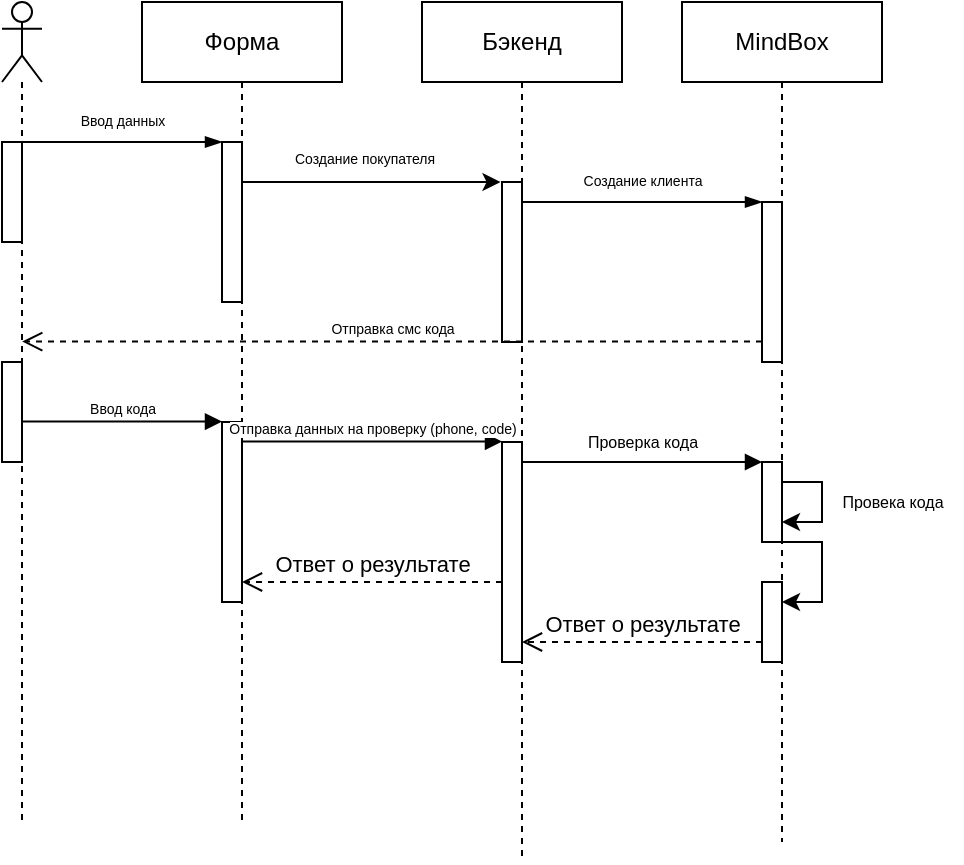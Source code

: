 <mxfile version="24.7.12">
  <diagram name="Page-1" id="2YBvvXClWsGukQMizWep">
    <mxGraphModel dx="819" dy="469" grid="1" gridSize="10" guides="1" tooltips="1" connect="1" arrows="1" fold="1" page="1" pageScale="1" pageWidth="850" pageHeight="1100" math="0" shadow="0">
      <root>
        <mxCell id="0" />
        <mxCell id="1" parent="0" />
        <mxCell id="pQupgmZdM31eBK4w5JXn-1" value="" style="shape=umlLifeline;perimeter=lifelinePerimeter;whiteSpace=wrap;html=1;container=1;dropTarget=0;collapsible=0;recursiveResize=0;outlineConnect=0;portConstraint=eastwest;newEdgeStyle={&quot;curved&quot;:0,&quot;rounded&quot;:0};participant=umlActor;" vertex="1" parent="1">
          <mxGeometry x="70" y="10" width="20" height="410" as="geometry" />
        </mxCell>
        <mxCell id="pQupgmZdM31eBK4w5JXn-23" value="" style="html=1;points=[[0,0,0,0,5],[0,1,0,0,-5],[1,0,0,0,5],[1,1,0,0,-5]];perimeter=orthogonalPerimeter;outlineConnect=0;targetShapes=umlLifeline;portConstraint=eastwest;newEdgeStyle={&quot;curved&quot;:0,&quot;rounded&quot;:0};" vertex="1" parent="pQupgmZdM31eBK4w5JXn-1">
          <mxGeometry y="180" width="10" height="50" as="geometry" />
        </mxCell>
        <mxCell id="pQupgmZdM31eBK4w5JXn-2" value="Бэкенд" style="shape=umlLifeline;perimeter=lifelinePerimeter;whiteSpace=wrap;html=1;container=1;dropTarget=0;collapsible=0;recursiveResize=0;outlineConnect=0;portConstraint=eastwest;newEdgeStyle={&quot;curved&quot;:0,&quot;rounded&quot;:0};" vertex="1" parent="1">
          <mxGeometry x="280" y="10" width="100" height="430" as="geometry" />
        </mxCell>
        <mxCell id="pQupgmZdM31eBK4w5JXn-12" value="" style="html=1;points=[[0,0,0,0,5],[0,1,0,0,-5],[1,0,0,0,5],[1,1,0,0,-5]];perimeter=orthogonalPerimeter;outlineConnect=0;targetShapes=umlLifeline;portConstraint=eastwest;newEdgeStyle={&quot;curved&quot;:0,&quot;rounded&quot;:0};" vertex="1" parent="pQupgmZdM31eBK4w5JXn-2">
          <mxGeometry x="40" y="90" width="10" height="80" as="geometry" />
        </mxCell>
        <mxCell id="pQupgmZdM31eBK4w5JXn-25" value="" style="html=1;points=[[0,0,0,0,5],[0,1,0,0,-5],[1,0,0,0,5],[1,1,0,0,-5]];perimeter=orthogonalPerimeter;outlineConnect=0;targetShapes=umlLifeline;portConstraint=eastwest;newEdgeStyle={&quot;curved&quot;:0,&quot;rounded&quot;:0};" vertex="1" parent="pQupgmZdM31eBK4w5JXn-2">
          <mxGeometry x="40" y="220" width="10" height="110" as="geometry" />
        </mxCell>
        <mxCell id="pQupgmZdM31eBK4w5JXn-3" value="Форма" style="shape=umlLifeline;perimeter=lifelinePerimeter;whiteSpace=wrap;html=1;container=1;dropTarget=0;collapsible=0;recursiveResize=0;outlineConnect=0;portConstraint=eastwest;newEdgeStyle={&quot;curved&quot;:0,&quot;rounded&quot;:0};" vertex="1" parent="1">
          <mxGeometry x="140" y="10" width="100" height="410" as="geometry" />
        </mxCell>
        <mxCell id="pQupgmZdM31eBK4w5JXn-9" value="" style="html=1;points=[[0,0,0,0,5],[0,1,0,0,-5],[1,0,0,0,5],[1,1,0,0,-5]];perimeter=orthogonalPerimeter;outlineConnect=0;targetShapes=umlLifeline;portConstraint=eastwest;newEdgeStyle={&quot;curved&quot;:0,&quot;rounded&quot;:0};" vertex="1" parent="pQupgmZdM31eBK4w5JXn-3">
          <mxGeometry x="40" y="70" width="10" height="80" as="geometry" />
        </mxCell>
        <mxCell id="pQupgmZdM31eBK4w5JXn-22" value="" style="html=1;points=[[0,0,0,0,5],[0,1,0,0,-5],[1,0,0,0,5],[1,1,0,0,-5]];perimeter=orthogonalPerimeter;outlineConnect=0;targetShapes=umlLifeline;portConstraint=eastwest;newEdgeStyle={&quot;curved&quot;:0,&quot;rounded&quot;:0};" vertex="1" parent="pQupgmZdM31eBK4w5JXn-3">
          <mxGeometry x="40" y="210" width="10" height="90" as="geometry" />
        </mxCell>
        <mxCell id="pQupgmZdM31eBK4w5JXn-4" value="MindBox" style="shape=umlLifeline;perimeter=lifelinePerimeter;whiteSpace=wrap;html=1;container=1;dropTarget=0;collapsible=0;recursiveResize=0;outlineConnect=0;portConstraint=eastwest;newEdgeStyle={&quot;curved&quot;:0,&quot;rounded&quot;:0};" vertex="1" parent="1">
          <mxGeometry x="410" y="10" width="100" height="420" as="geometry" />
        </mxCell>
        <mxCell id="pQupgmZdM31eBK4w5JXn-15" value="" style="html=1;points=[[0,0,0,0,5],[0,1,0,0,-5],[1,0,0,0,5],[1,1,0,0,-5]];perimeter=orthogonalPerimeter;outlineConnect=0;targetShapes=umlLifeline;portConstraint=eastwest;newEdgeStyle={&quot;curved&quot;:0,&quot;rounded&quot;:0};" vertex="1" parent="pQupgmZdM31eBK4w5JXn-4">
          <mxGeometry x="40" y="100" width="10" height="80" as="geometry" />
        </mxCell>
        <mxCell id="pQupgmZdM31eBK4w5JXn-27" value="" style="html=1;points=[[0,0,0,0,5],[0,1,0,0,-5],[1,0,0,0,5],[1,1,0,0,-5]];perimeter=orthogonalPerimeter;outlineConnect=0;targetShapes=umlLifeline;portConstraint=eastwest;newEdgeStyle={&quot;curved&quot;:0,&quot;rounded&quot;:0};" vertex="1" parent="pQupgmZdM31eBK4w5JXn-4">
          <mxGeometry x="40" y="230" width="10" height="40" as="geometry" />
        </mxCell>
        <mxCell id="pQupgmZdM31eBK4w5JXn-33" style="edgeStyle=orthogonalEdgeStyle;rounded=0;orthogonalLoop=1;jettySize=auto;html=1;curved=0;" edge="1" parent="pQupgmZdM31eBK4w5JXn-4" source="pQupgmZdM31eBK4w5JXn-27" target="pQupgmZdM31eBK4w5JXn-27">
          <mxGeometry relative="1" as="geometry" />
        </mxCell>
        <mxCell id="pQupgmZdM31eBK4w5JXn-35" value="" style="html=1;points=[[0,0,0,0,5],[0,1,0,0,-5],[1,0,0,0,5],[1,1,0,0,-5]];perimeter=orthogonalPerimeter;outlineConnect=0;targetShapes=umlLifeline;portConstraint=eastwest;newEdgeStyle={&quot;curved&quot;:0,&quot;rounded&quot;:0};" vertex="1" parent="pQupgmZdM31eBK4w5JXn-4">
          <mxGeometry x="40" y="290" width="10" height="40" as="geometry" />
        </mxCell>
        <mxCell id="pQupgmZdM31eBK4w5JXn-38" style="edgeStyle=orthogonalEdgeStyle;rounded=0;orthogonalLoop=1;jettySize=auto;html=1;curved=0;" edge="1" parent="pQupgmZdM31eBK4w5JXn-4" source="pQupgmZdM31eBK4w5JXn-27" target="pQupgmZdM31eBK4w5JXn-35">
          <mxGeometry relative="1" as="geometry">
            <Array as="points">
              <mxPoint x="70" y="270" />
              <mxPoint x="70" y="300" />
            </Array>
          </mxGeometry>
        </mxCell>
        <mxCell id="pQupgmZdM31eBK4w5JXn-7" value="" style="html=1;points=[[0,0,0,0,5],[0,1,0,0,-5],[1,0,0,0,5],[1,1,0,0,-5]];perimeter=orthogonalPerimeter;outlineConnect=0;targetShapes=umlLifeline;portConstraint=eastwest;newEdgeStyle={&quot;curved&quot;:0,&quot;rounded&quot;:0};" vertex="1" parent="1">
          <mxGeometry x="70" y="80" width="10" height="50" as="geometry" />
        </mxCell>
        <mxCell id="pQupgmZdM31eBK4w5JXn-8" value="" style="edgeStyle=elbowEdgeStyle;fontSize=12;html=1;endArrow=blockThin;endFill=1;rounded=0;" edge="1" parent="1">
          <mxGeometry width="160" relative="1" as="geometry">
            <mxPoint x="80" y="80" as="sourcePoint" />
            <mxPoint x="180" y="80" as="targetPoint" />
          </mxGeometry>
        </mxCell>
        <mxCell id="pQupgmZdM31eBK4w5JXn-10" value="Ввод данных" style="edgeLabel;html=1;align=center;verticalAlign=middle;resizable=0;points=[];fontSize=7;" vertex="1" connectable="0" parent="pQupgmZdM31eBK4w5JXn-8">
          <mxGeometry x="-0.376" relative="1" as="geometry">
            <mxPoint x="19" y="-10" as="offset" />
          </mxGeometry>
        </mxCell>
        <mxCell id="pQupgmZdM31eBK4w5JXn-11" value="" style="endArrow=classic;html=1;rounded=0;" edge="1" parent="1" source="pQupgmZdM31eBK4w5JXn-3">
          <mxGeometry width="50" height="50" relative="1" as="geometry">
            <mxPoint x="110" y="100" as="sourcePoint" />
            <mxPoint x="319.25" y="100" as="targetPoint" />
          </mxGeometry>
        </mxCell>
        <mxCell id="pQupgmZdM31eBK4w5JXn-14" value="Создание покупателя" style="edgeLabel;html=1;align=center;verticalAlign=middle;resizable=0;points=[];fontSize=7;" vertex="1" connectable="0" parent="pQupgmZdM31eBK4w5JXn-11">
          <mxGeometry x="-0.06" y="1" relative="1" as="geometry">
            <mxPoint y="-10" as="offset" />
          </mxGeometry>
        </mxCell>
        <mxCell id="pQupgmZdM31eBK4w5JXn-16" value="" style="edgeStyle=elbowEdgeStyle;fontSize=12;html=1;endArrow=blockThin;endFill=1;rounded=0;" edge="1" parent="1">
          <mxGeometry width="160" relative="1" as="geometry">
            <mxPoint x="330" y="110" as="sourcePoint" />
            <mxPoint x="450" y="110" as="targetPoint" />
          </mxGeometry>
        </mxCell>
        <mxCell id="pQupgmZdM31eBK4w5JXn-18" value="Создание клиента" style="edgeLabel;html=1;align=center;verticalAlign=middle;resizable=0;points=[];fontSize=7;" vertex="1" connectable="0" parent="pQupgmZdM31eBK4w5JXn-16">
          <mxGeometry x="0.554" relative="1" as="geometry">
            <mxPoint x="-33" y="-10" as="offset" />
          </mxGeometry>
        </mxCell>
        <mxCell id="pQupgmZdM31eBK4w5JXn-20" value="Отправка смс кода" style="html=1;verticalAlign=bottom;endArrow=open;dashed=1;endSize=8;curved=0;rounded=0;fontSize=7;" edge="1" parent="1">
          <mxGeometry relative="1" as="geometry">
            <mxPoint x="450" y="179.8" as="sourcePoint" />
            <mxPoint x="80.1" y="179.8" as="targetPoint" />
          </mxGeometry>
        </mxCell>
        <mxCell id="pQupgmZdM31eBK4w5JXn-21" value="Ввод кода" style="html=1;verticalAlign=bottom;endArrow=block;curved=0;rounded=0;fontSize=7;" edge="1" parent="1">
          <mxGeometry width="80" relative="1" as="geometry">
            <mxPoint x="80" y="219.8" as="sourcePoint" />
            <mxPoint x="180" y="219.8" as="targetPoint" />
          </mxGeometry>
        </mxCell>
        <mxCell id="pQupgmZdM31eBK4w5JXn-24" value="Отправка данных на проверку (phone, code)" style="html=1;verticalAlign=bottom;endArrow=block;curved=0;rounded=0;fontSize=7;" edge="1" parent="1">
          <mxGeometry width="80" relative="1" as="geometry">
            <mxPoint x="190" y="229.8" as="sourcePoint" />
            <mxPoint x="320" y="229.8" as="targetPoint" />
          </mxGeometry>
        </mxCell>
        <mxCell id="pQupgmZdM31eBK4w5JXn-26" value="" style="html=1;verticalAlign=bottom;endArrow=block;curved=0;rounded=0;" edge="1" parent="1" target="pQupgmZdM31eBK4w5JXn-27">
          <mxGeometry width="80" relative="1" as="geometry">
            <mxPoint x="330" y="240" as="sourcePoint" />
            <mxPoint x="410" y="240" as="targetPoint" />
          </mxGeometry>
        </mxCell>
        <mxCell id="pQupgmZdM31eBK4w5JXn-31" value="Проверка кода" style="edgeLabel;html=1;align=center;verticalAlign=middle;resizable=0;points=[];fontSize=8;" vertex="1" connectable="0" parent="pQupgmZdM31eBK4w5JXn-26">
          <mxGeometry x="-0.273" y="-2" relative="1" as="geometry">
            <mxPoint x="16" y="-12" as="offset" />
          </mxGeometry>
        </mxCell>
        <mxCell id="pQupgmZdM31eBK4w5JXn-34" value="Провека кода" style="text;html=1;align=center;verticalAlign=middle;resizable=0;points=[];autosize=1;strokeColor=none;fillColor=none;fontSize=8;" vertex="1" parent="1">
          <mxGeometry x="480" y="250" width="70" height="20" as="geometry" />
        </mxCell>
        <mxCell id="pQupgmZdM31eBK4w5JXn-41" value="Ответ о результате" style="html=1;verticalAlign=bottom;endArrow=open;dashed=1;endSize=8;curved=0;rounded=0;" edge="1" parent="1" target="pQupgmZdM31eBK4w5JXn-25">
          <mxGeometry relative="1" as="geometry">
            <mxPoint x="450" y="330" as="sourcePoint" />
            <mxPoint x="370" y="330" as="targetPoint" />
          </mxGeometry>
        </mxCell>
        <mxCell id="pQupgmZdM31eBK4w5JXn-43" value="Ответ о результате" style="html=1;verticalAlign=bottom;endArrow=open;dashed=1;endSize=8;curved=0;rounded=0;" edge="1" parent="1" target="pQupgmZdM31eBK4w5JXn-3">
          <mxGeometry relative="1" as="geometry">
            <mxPoint x="320" y="300" as="sourcePoint" />
            <mxPoint x="240" y="300" as="targetPoint" />
          </mxGeometry>
        </mxCell>
      </root>
    </mxGraphModel>
  </diagram>
</mxfile>
